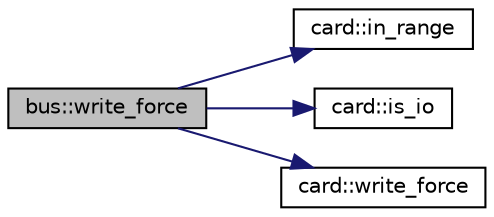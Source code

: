 digraph "bus::write_force"
{
 // LATEX_PDF_SIZE
  edge [fontname="Helvetica",fontsize="10",labelfontname="Helvetica",labelfontsize="10"];
  node [fontname="Helvetica",fontsize="10",shape=record];
  rankdir="LR";
  Node1 [label="bus::write_force",height=0.2,width=0.4,color="black", fillcolor="grey75", style="filled", fontcolor="black",tooltip="Writes a byte to the bus, without considering write lock."];
  Node1 -> Node2 [color="midnightblue",fontsize="10",style="solid",fontname="Helvetica"];
  Node2 [label="card::in_range",height=0.2,width=0.4,color="black", fillcolor="white", style="filled",URL="$classcard.html#ab32f79943888d74e0a506e78b2d7406c",tooltip="Check if an address on the bus is in the card's range."];
  Node1 -> Node3 [color="midnightblue",fontsize="10",style="solid",fontname="Helvetica"];
  Node3 [label="card::is_io",height=0.2,width=0.4,color="black", fillcolor="white", style="filled",URL="$classcard.html#af41da29e90a5b92e6df323da37822060",tooltip="Check if the card is an I/O card."];
  Node1 -> Node4 [color="midnightblue",fontsize="10",style="solid",fontname="Helvetica"];
  Node4 [label="card::write_force",height=0.2,width=0.4,color="black", fillcolor="white", style="filled",URL="$classcard.html#a4db633403be8c709db66fafa54c43989",tooltip="Write a byte to the card regardless of write lock."];
}
